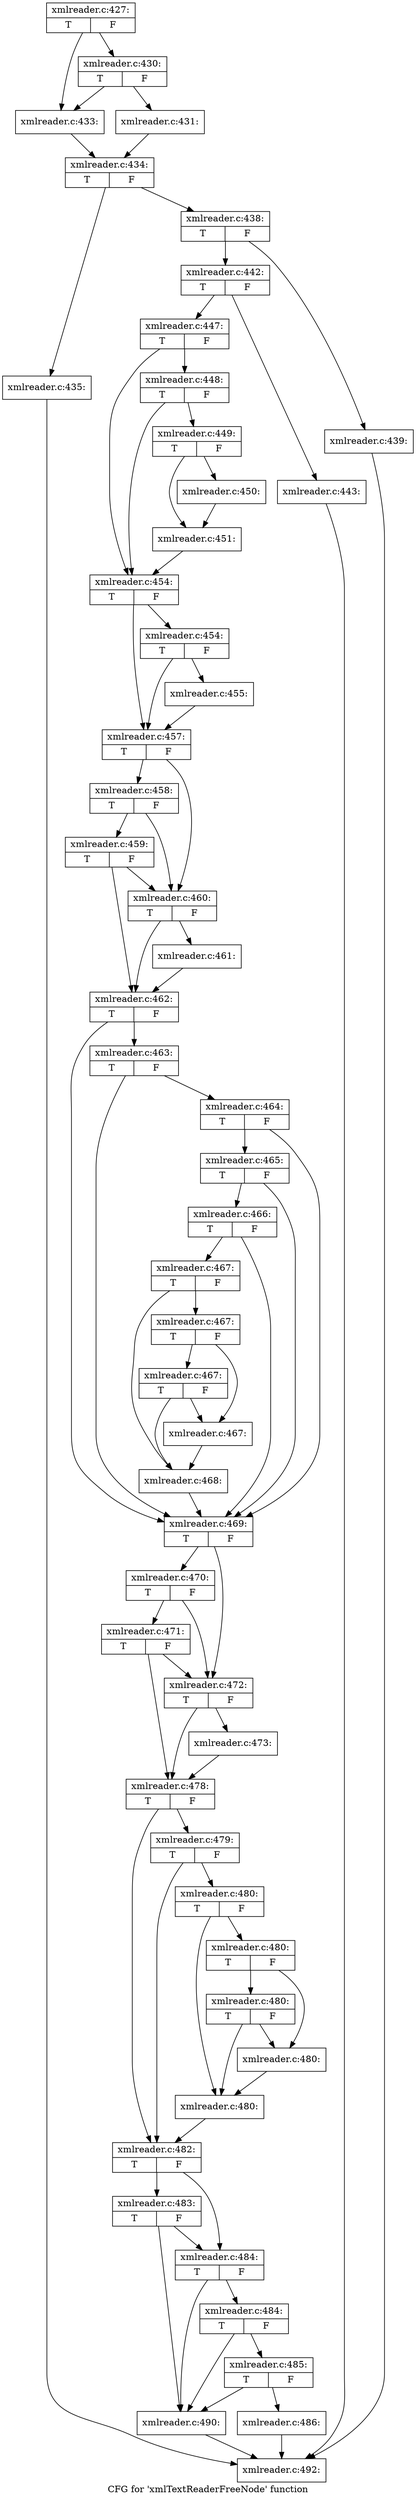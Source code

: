 digraph "CFG for 'xmlTextReaderFreeNode' function" {
	label="CFG for 'xmlTextReaderFreeNode' function";

	Node0x4955750 [shape=record,label="{xmlreader.c:427:|{<s0>T|<s1>F}}"];
	Node0x4955750 -> Node0x495ed70;
	Node0x4955750 -> Node0x495ed20;
	Node0x495ed70 [shape=record,label="{xmlreader.c:430:|{<s0>T|<s1>F}}"];
	Node0x495ed70 -> Node0x495ec80;
	Node0x495ed70 -> Node0x495ed20;
	Node0x495ec80 [shape=record,label="{xmlreader.c:431:}"];
	Node0x495ec80 -> Node0x495ecd0;
	Node0x495ed20 [shape=record,label="{xmlreader.c:433:}"];
	Node0x495ed20 -> Node0x495ecd0;
	Node0x495ecd0 [shape=record,label="{xmlreader.c:434:|{<s0>T|<s1>F}}"];
	Node0x495ecd0 -> Node0x495f930;
	Node0x495ecd0 -> Node0x495f980;
	Node0x495f930 [shape=record,label="{xmlreader.c:435:}"];
	Node0x495f930 -> Node0x496acc0;
	Node0x495f980 [shape=record,label="{xmlreader.c:438:|{<s0>T|<s1>F}}"];
	Node0x495f980 -> Node0x4960680;
	Node0x495f980 -> Node0x49609b0;
	Node0x4960680 [shape=record,label="{xmlreader.c:439:}"];
	Node0x4960680 -> Node0x496acc0;
	Node0x49609b0 [shape=record,label="{xmlreader.c:442:|{<s0>T|<s1>F}}"];
	Node0x49609b0 -> Node0x4961050;
	Node0x49609b0 -> Node0x49612c0;
	Node0x4961050 [shape=record,label="{xmlreader.c:443:}"];
	Node0x4961050 -> Node0x496acc0;
	Node0x49612c0 [shape=record,label="{xmlreader.c:447:|{<s0>T|<s1>F}}"];
	Node0x49612c0 -> Node0x4962e00;
	Node0x49612c0 -> Node0x4962bf0;
	Node0x4962e00 [shape=record,label="{xmlreader.c:448:|{<s0>T|<s1>F}}"];
	Node0x4962e00 -> Node0x49628c0;
	Node0x4962e00 -> Node0x4962bf0;
	Node0x49628c0 [shape=record,label="{xmlreader.c:449:|{<s0>T|<s1>F}}"];
	Node0x49628c0 -> Node0x49633d0;
	Node0x49628c0 -> Node0x4963420;
	Node0x49633d0 [shape=record,label="{xmlreader.c:450:}"];
	Node0x49633d0 -> Node0x4963420;
	Node0x4963420 [shape=record,label="{xmlreader.c:451:}"];
	Node0x4963420 -> Node0x4962bf0;
	Node0x4962bf0 [shape=record,label="{xmlreader.c:454:|{<s0>T|<s1>F}}"];
	Node0x4962bf0 -> Node0x4964300;
	Node0x4962bf0 -> Node0x49642b0;
	Node0x4964300 [shape=record,label="{xmlreader.c:454:|{<s0>T|<s1>F}}"];
	Node0x4964300 -> Node0x4964260;
	Node0x4964300 -> Node0x49642b0;
	Node0x4964260 [shape=record,label="{xmlreader.c:455:}"];
	Node0x4964260 -> Node0x49642b0;
	Node0x49642b0 [shape=record,label="{xmlreader.c:457:|{<s0>T|<s1>F}}"];
	Node0x49642b0 -> Node0x4964ea0;
	Node0x49642b0 -> Node0x4964f40;
	Node0x4964f40 [shape=record,label="{xmlreader.c:458:|{<s0>T|<s1>F}}"];
	Node0x4964f40 -> Node0x4964ea0;
	Node0x4964f40 -> Node0x4964ef0;
	Node0x4964ef0 [shape=record,label="{xmlreader.c:459:|{<s0>T|<s1>F}}"];
	Node0x4964ef0 -> Node0x4964ea0;
	Node0x4964ef0 -> Node0x4964e50;
	Node0x4964ea0 [shape=record,label="{xmlreader.c:460:|{<s0>T|<s1>F}}"];
	Node0x4964ea0 -> Node0x49648f0;
	Node0x4964ea0 -> Node0x4964e50;
	Node0x49648f0 [shape=record,label="{xmlreader.c:461:}"];
	Node0x49648f0 -> Node0x4964e50;
	Node0x4964e50 [shape=record,label="{xmlreader.c:462:|{<s0>T|<s1>F}}"];
	Node0x4964e50 -> Node0x4966410;
	Node0x4964e50 -> Node0x4965e90;
	Node0x4966410 [shape=record,label="{xmlreader.c:463:|{<s0>T|<s1>F}}"];
	Node0x4966410 -> Node0x49663c0;
	Node0x4966410 -> Node0x4965e90;
	Node0x49663c0 [shape=record,label="{xmlreader.c:464:|{<s0>T|<s1>F}}"];
	Node0x49663c0 -> Node0x4966370;
	Node0x49663c0 -> Node0x4965e90;
	Node0x4966370 [shape=record,label="{xmlreader.c:465:|{<s0>T|<s1>F}}"];
	Node0x4966370 -> Node0x4966320;
	Node0x4966370 -> Node0x4965e90;
	Node0x4966320 [shape=record,label="{xmlreader.c:466:|{<s0>T|<s1>F}}"];
	Node0x4966320 -> Node0x4963cc0;
	Node0x4966320 -> Node0x4965e90;
	Node0x4963cc0 [shape=record,label="{xmlreader.c:467:|{<s0>T|<s1>F}}"];
	Node0x4963cc0 -> Node0x4967650;
	Node0x4963cc0 -> Node0x4967600;
	Node0x4967650 [shape=record,label="{xmlreader.c:467:|{<s0>T|<s1>F}}"];
	Node0x4967650 -> Node0x49678e0;
	Node0x4967650 -> Node0x49675b0;
	Node0x49678e0 [shape=record,label="{xmlreader.c:467:|{<s0>T|<s1>F}}"];
	Node0x49678e0 -> Node0x49675b0;
	Node0x49678e0 -> Node0x4967600;
	Node0x49675b0 [shape=record,label="{xmlreader.c:467:}"];
	Node0x49675b0 -> Node0x4967600;
	Node0x4967600 [shape=record,label="{xmlreader.c:468:}"];
	Node0x4967600 -> Node0x4965e90;
	Node0x4965e90 [shape=record,label="{xmlreader.c:469:|{<s0>T|<s1>F}}"];
	Node0x4965e90 -> Node0x49687b0;
	Node0x4965e90 -> Node0x4968850;
	Node0x4968850 [shape=record,label="{xmlreader.c:470:|{<s0>T|<s1>F}}"];
	Node0x4968850 -> Node0x49687b0;
	Node0x4968850 -> Node0x4968800;
	Node0x4968800 [shape=record,label="{xmlreader.c:471:|{<s0>T|<s1>F}}"];
	Node0x4968800 -> Node0x49687b0;
	Node0x4968800 -> Node0x4968760;
	Node0x49687b0 [shape=record,label="{xmlreader.c:472:|{<s0>T|<s1>F}}"];
	Node0x49687b0 -> Node0x4967ec0;
	Node0x49687b0 -> Node0x4968760;
	Node0x4967ec0 [shape=record,label="{xmlreader.c:473:}"];
	Node0x4967ec0 -> Node0x4968760;
	Node0x4968760 [shape=record,label="{xmlreader.c:478:|{<s0>T|<s1>F}}"];
	Node0x4968760 -> Node0x4969ac0;
	Node0x4968760 -> Node0x4969a70;
	Node0x4969ac0 [shape=record,label="{xmlreader.c:479:|{<s0>T|<s1>F}}"];
	Node0x4969ac0 -> Node0x4969720;
	Node0x4969ac0 -> Node0x4969a70;
	Node0x4969720 [shape=record,label="{xmlreader.c:480:|{<s0>T|<s1>F}}"];
	Node0x4969720 -> Node0x496a0f0;
	Node0x4969720 -> Node0x496a0a0;
	Node0x496a0f0 [shape=record,label="{xmlreader.c:480:|{<s0>T|<s1>F}}"];
	Node0x496a0f0 -> Node0x496a350;
	Node0x496a0f0 -> Node0x496a050;
	Node0x496a350 [shape=record,label="{xmlreader.c:480:|{<s0>T|<s1>F}}"];
	Node0x496a350 -> Node0x496a050;
	Node0x496a350 -> Node0x496a0a0;
	Node0x496a050 [shape=record,label="{xmlreader.c:480:}"];
	Node0x496a050 -> Node0x496a0a0;
	Node0x496a0a0 [shape=record,label="{xmlreader.c:480:}"];
	Node0x496a0a0 -> Node0x4969a70;
	Node0x4969a70 [shape=record,label="{xmlreader.c:482:|{<s0>T|<s1>F}}"];
	Node0x4969a70 -> Node0x496ae60;
	Node0x4969a70 -> Node0x496aee0;
	Node0x496aee0 [shape=record,label="{xmlreader.c:483:|{<s0>T|<s1>F}}"];
	Node0x496aee0 -> Node0x496ae60;
	Node0x496aee0 -> Node0x496ad10;
	Node0x496ae60 [shape=record,label="{xmlreader.c:484:|{<s0>T|<s1>F}}"];
	Node0x496ae60 -> Node0x496ade0;
	Node0x496ae60 -> Node0x496ad10;
	Node0x496ade0 [shape=record,label="{xmlreader.c:484:|{<s0>T|<s1>F}}"];
	Node0x496ade0 -> Node0x496ad60;
	Node0x496ade0 -> Node0x496ad10;
	Node0x496ad60 [shape=record,label="{xmlreader.c:485:|{<s0>T|<s1>F}}"];
	Node0x496ad60 -> Node0x496ac70;
	Node0x496ad60 -> Node0x496ad10;
	Node0x496ac70 [shape=record,label="{xmlreader.c:486:}"];
	Node0x496ac70 -> Node0x496acc0;
	Node0x496ad10 [shape=record,label="{xmlreader.c:490:}"];
	Node0x496ad10 -> Node0x496acc0;
	Node0x496acc0 [shape=record,label="{xmlreader.c:492:}"];
}

